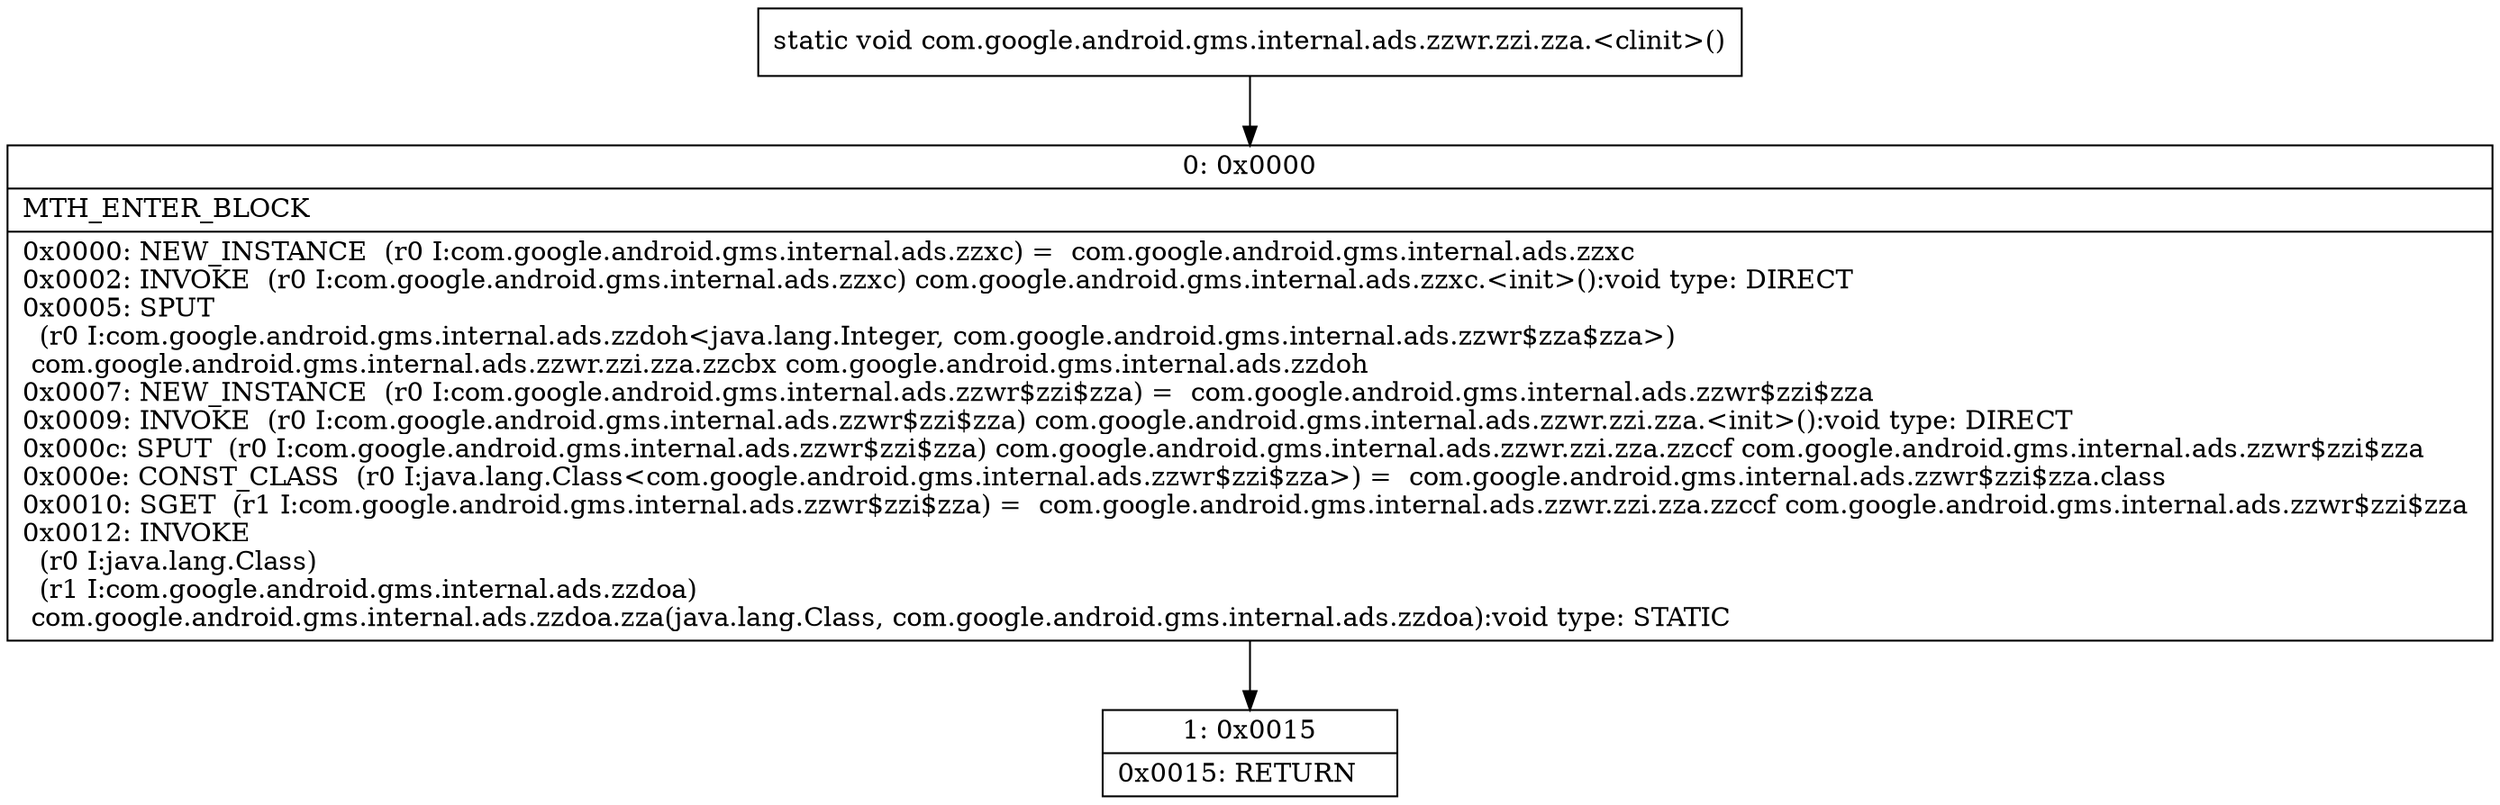 digraph "CFG forcom.google.android.gms.internal.ads.zzwr.zzi.zza.\<clinit\>()V" {
Node_0 [shape=record,label="{0\:\ 0x0000|MTH_ENTER_BLOCK\l|0x0000: NEW_INSTANCE  (r0 I:com.google.android.gms.internal.ads.zzxc) =  com.google.android.gms.internal.ads.zzxc \l0x0002: INVOKE  (r0 I:com.google.android.gms.internal.ads.zzxc) com.google.android.gms.internal.ads.zzxc.\<init\>():void type: DIRECT \l0x0005: SPUT  \l  (r0 I:com.google.android.gms.internal.ads.zzdoh\<java.lang.Integer, com.google.android.gms.internal.ads.zzwr$zza$zza\>)\l com.google.android.gms.internal.ads.zzwr.zzi.zza.zzcbx com.google.android.gms.internal.ads.zzdoh \l0x0007: NEW_INSTANCE  (r0 I:com.google.android.gms.internal.ads.zzwr$zzi$zza) =  com.google.android.gms.internal.ads.zzwr$zzi$zza \l0x0009: INVOKE  (r0 I:com.google.android.gms.internal.ads.zzwr$zzi$zza) com.google.android.gms.internal.ads.zzwr.zzi.zza.\<init\>():void type: DIRECT \l0x000c: SPUT  (r0 I:com.google.android.gms.internal.ads.zzwr$zzi$zza) com.google.android.gms.internal.ads.zzwr.zzi.zza.zzccf com.google.android.gms.internal.ads.zzwr$zzi$zza \l0x000e: CONST_CLASS  (r0 I:java.lang.Class\<com.google.android.gms.internal.ads.zzwr$zzi$zza\>) =  com.google.android.gms.internal.ads.zzwr$zzi$zza.class \l0x0010: SGET  (r1 I:com.google.android.gms.internal.ads.zzwr$zzi$zza) =  com.google.android.gms.internal.ads.zzwr.zzi.zza.zzccf com.google.android.gms.internal.ads.zzwr$zzi$zza \l0x0012: INVOKE  \l  (r0 I:java.lang.Class)\l  (r1 I:com.google.android.gms.internal.ads.zzdoa)\l com.google.android.gms.internal.ads.zzdoa.zza(java.lang.Class, com.google.android.gms.internal.ads.zzdoa):void type: STATIC \l}"];
Node_1 [shape=record,label="{1\:\ 0x0015|0x0015: RETURN   \l}"];
MethodNode[shape=record,label="{static void com.google.android.gms.internal.ads.zzwr.zzi.zza.\<clinit\>() }"];
MethodNode -> Node_0;
Node_0 -> Node_1;
}


